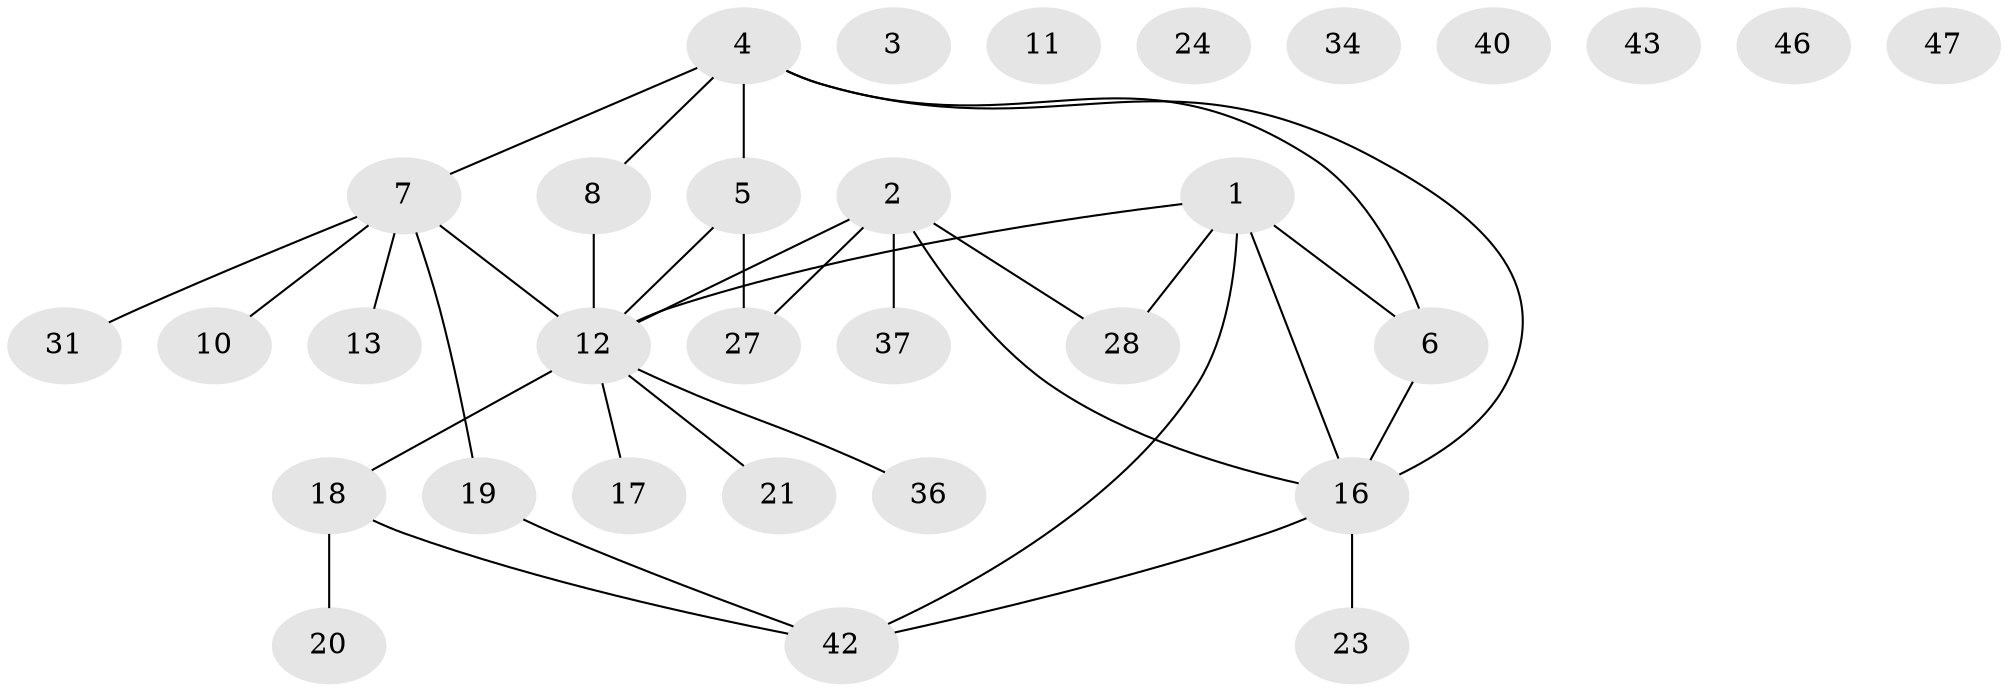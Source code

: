 // original degree distribution, {2: 0.24528301886792453, 3: 0.24528301886792453, 0: 0.1509433962264151, 1: 0.20754716981132076, 4: 0.09433962264150944, 6: 0.018867924528301886, 5: 0.03773584905660377}
// Generated by graph-tools (version 1.1) at 2025/16/03/04/25 18:16:28]
// undirected, 31 vertices, 33 edges
graph export_dot {
graph [start="1"]
  node [color=gray90,style=filled];
  1 [super="+15+14"];
  2 [super="+9"];
  3;
  4 [super="+30"];
  5;
  6 [super="+29"];
  7 [super="+41"];
  8 [super="+44"];
  10;
  11;
  12 [super="+51+25+22"];
  13;
  16 [super="+32"];
  17;
  18 [super="+26"];
  19;
  20 [super="+33"];
  21;
  23;
  24;
  27;
  28;
  31;
  34;
  36;
  37;
  40;
  42 [super="+52+53"];
  43;
  46;
  47;
  1 -- 16;
  1 -- 42;
  1 -- 28;
  1 -- 6;
  1 -- 12;
  2 -- 16;
  2 -- 27;
  2 -- 28;
  2 -- 37;
  2 -- 12;
  4 -- 5;
  4 -- 16;
  4 -- 6;
  4 -- 7;
  4 -- 8;
  5 -- 27;
  5 -- 12;
  6 -- 16;
  7 -- 13;
  7 -- 31;
  7 -- 19;
  7 -- 10;
  7 -- 12;
  8 -- 12;
  12 -- 17;
  12 -- 21;
  12 -- 18;
  12 -- 36;
  16 -- 23;
  16 -- 42;
  18 -- 20 [weight=2];
  18 -- 42;
  19 -- 42;
}
